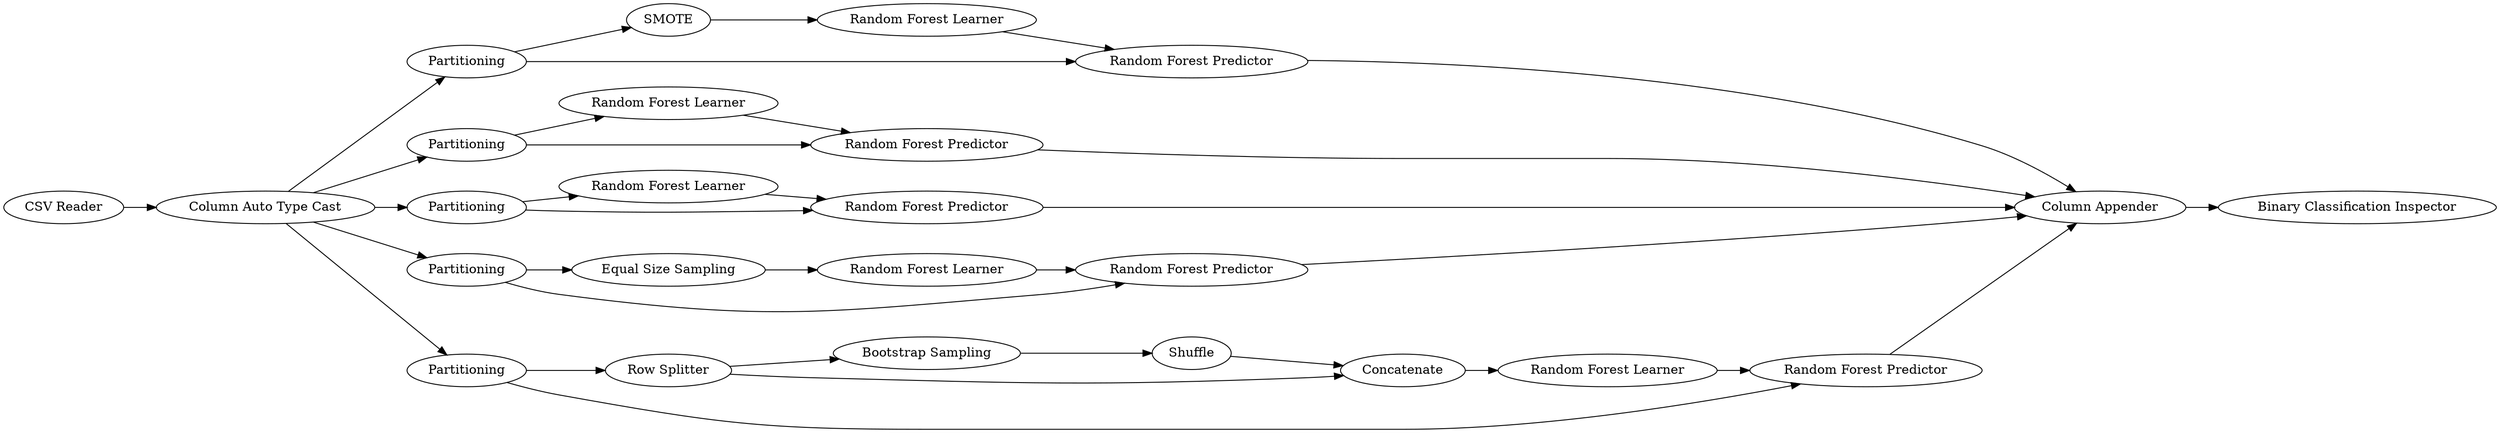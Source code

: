 digraph {
	3 [label=Partitioning]
	4 [label=SMOTE]
	5 [label="CSV Reader"]
	6 [label=Partitioning]
	19 [label=Partitioning]
	20 [label="Random Forest Learner"]
	21 [label="Random Forest Predictor"]
	24 [label="Random Forest Learner"]
	25 [label="Random Forest Predictor"]
	26 [label="Random Forest Learner"]
	27 [label="Random Forest Predictor"]
	29 [label="Equal Size Sampling"]
	30 [label="Random Forest Predictor"]
	33 [label=Partitioning]
	35 [label="Random Forest Learner"]
	38 [label="Binary Classification Inspector"]
	39 [label="Column Appender"]
	40 [label="Column Auto Type Cast"]
	41 [label="Bootstrap Sampling"]
	44 [label="Row Splitter"]
	45 [label=Concatenate]
	46 [label=Shuffle]
	47 [label=Partitioning]
	48 [label="Random Forest Learner"]
	49 [label="Random Forest Predictor"]
	3 -> 4
	3 -> 27
	4 -> 26
	5 -> 40
	6 -> 24
	6 -> 25
	19 -> 21
	19 -> 20
	20 -> 21
	21 -> 39
	24 -> 25
	25 -> 39
	26 -> 27
	27 -> 39
	29 -> 35
	30 -> 39
	33 -> 29
	33 -> 30
	35 -> 30
	39 -> 38
	40 -> 47
	40 -> 33
	40 -> 3
	40 -> 6
	40 -> 19
	41 -> 46
	44 -> 45
	44 -> 41
	45 -> 48
	46 -> 45
	47 -> 44
	47 -> 49
	48 -> 49
	49 -> 39
	rankdir=LR
}
